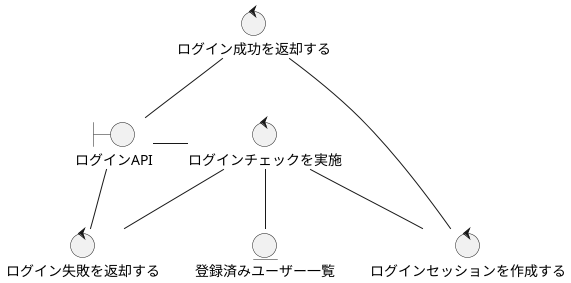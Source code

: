 @startuml

boundary ログインAPI
control ログインチェックを実施
control ログインセッションを作成する
control ログイン成功を返却する
control ログイン失敗を返却する
entity 登録済みユーザー一覧

'基本コース
ログインAPI -right- ログインチェックを実施
ログインチェックを実施 -down- ログインセッションを作成する
ログインセッションを作成する -left- ログイン成功を返却する
ログイン成功を返却する -- ログインAPI

ログインチェックを実施 -- 登録済みユーザー一覧

'代替コース
ログインチェックを実施 -down- ログイン失敗を返却する
ログイン失敗を返却する -up- ログインAPI

@enduml
